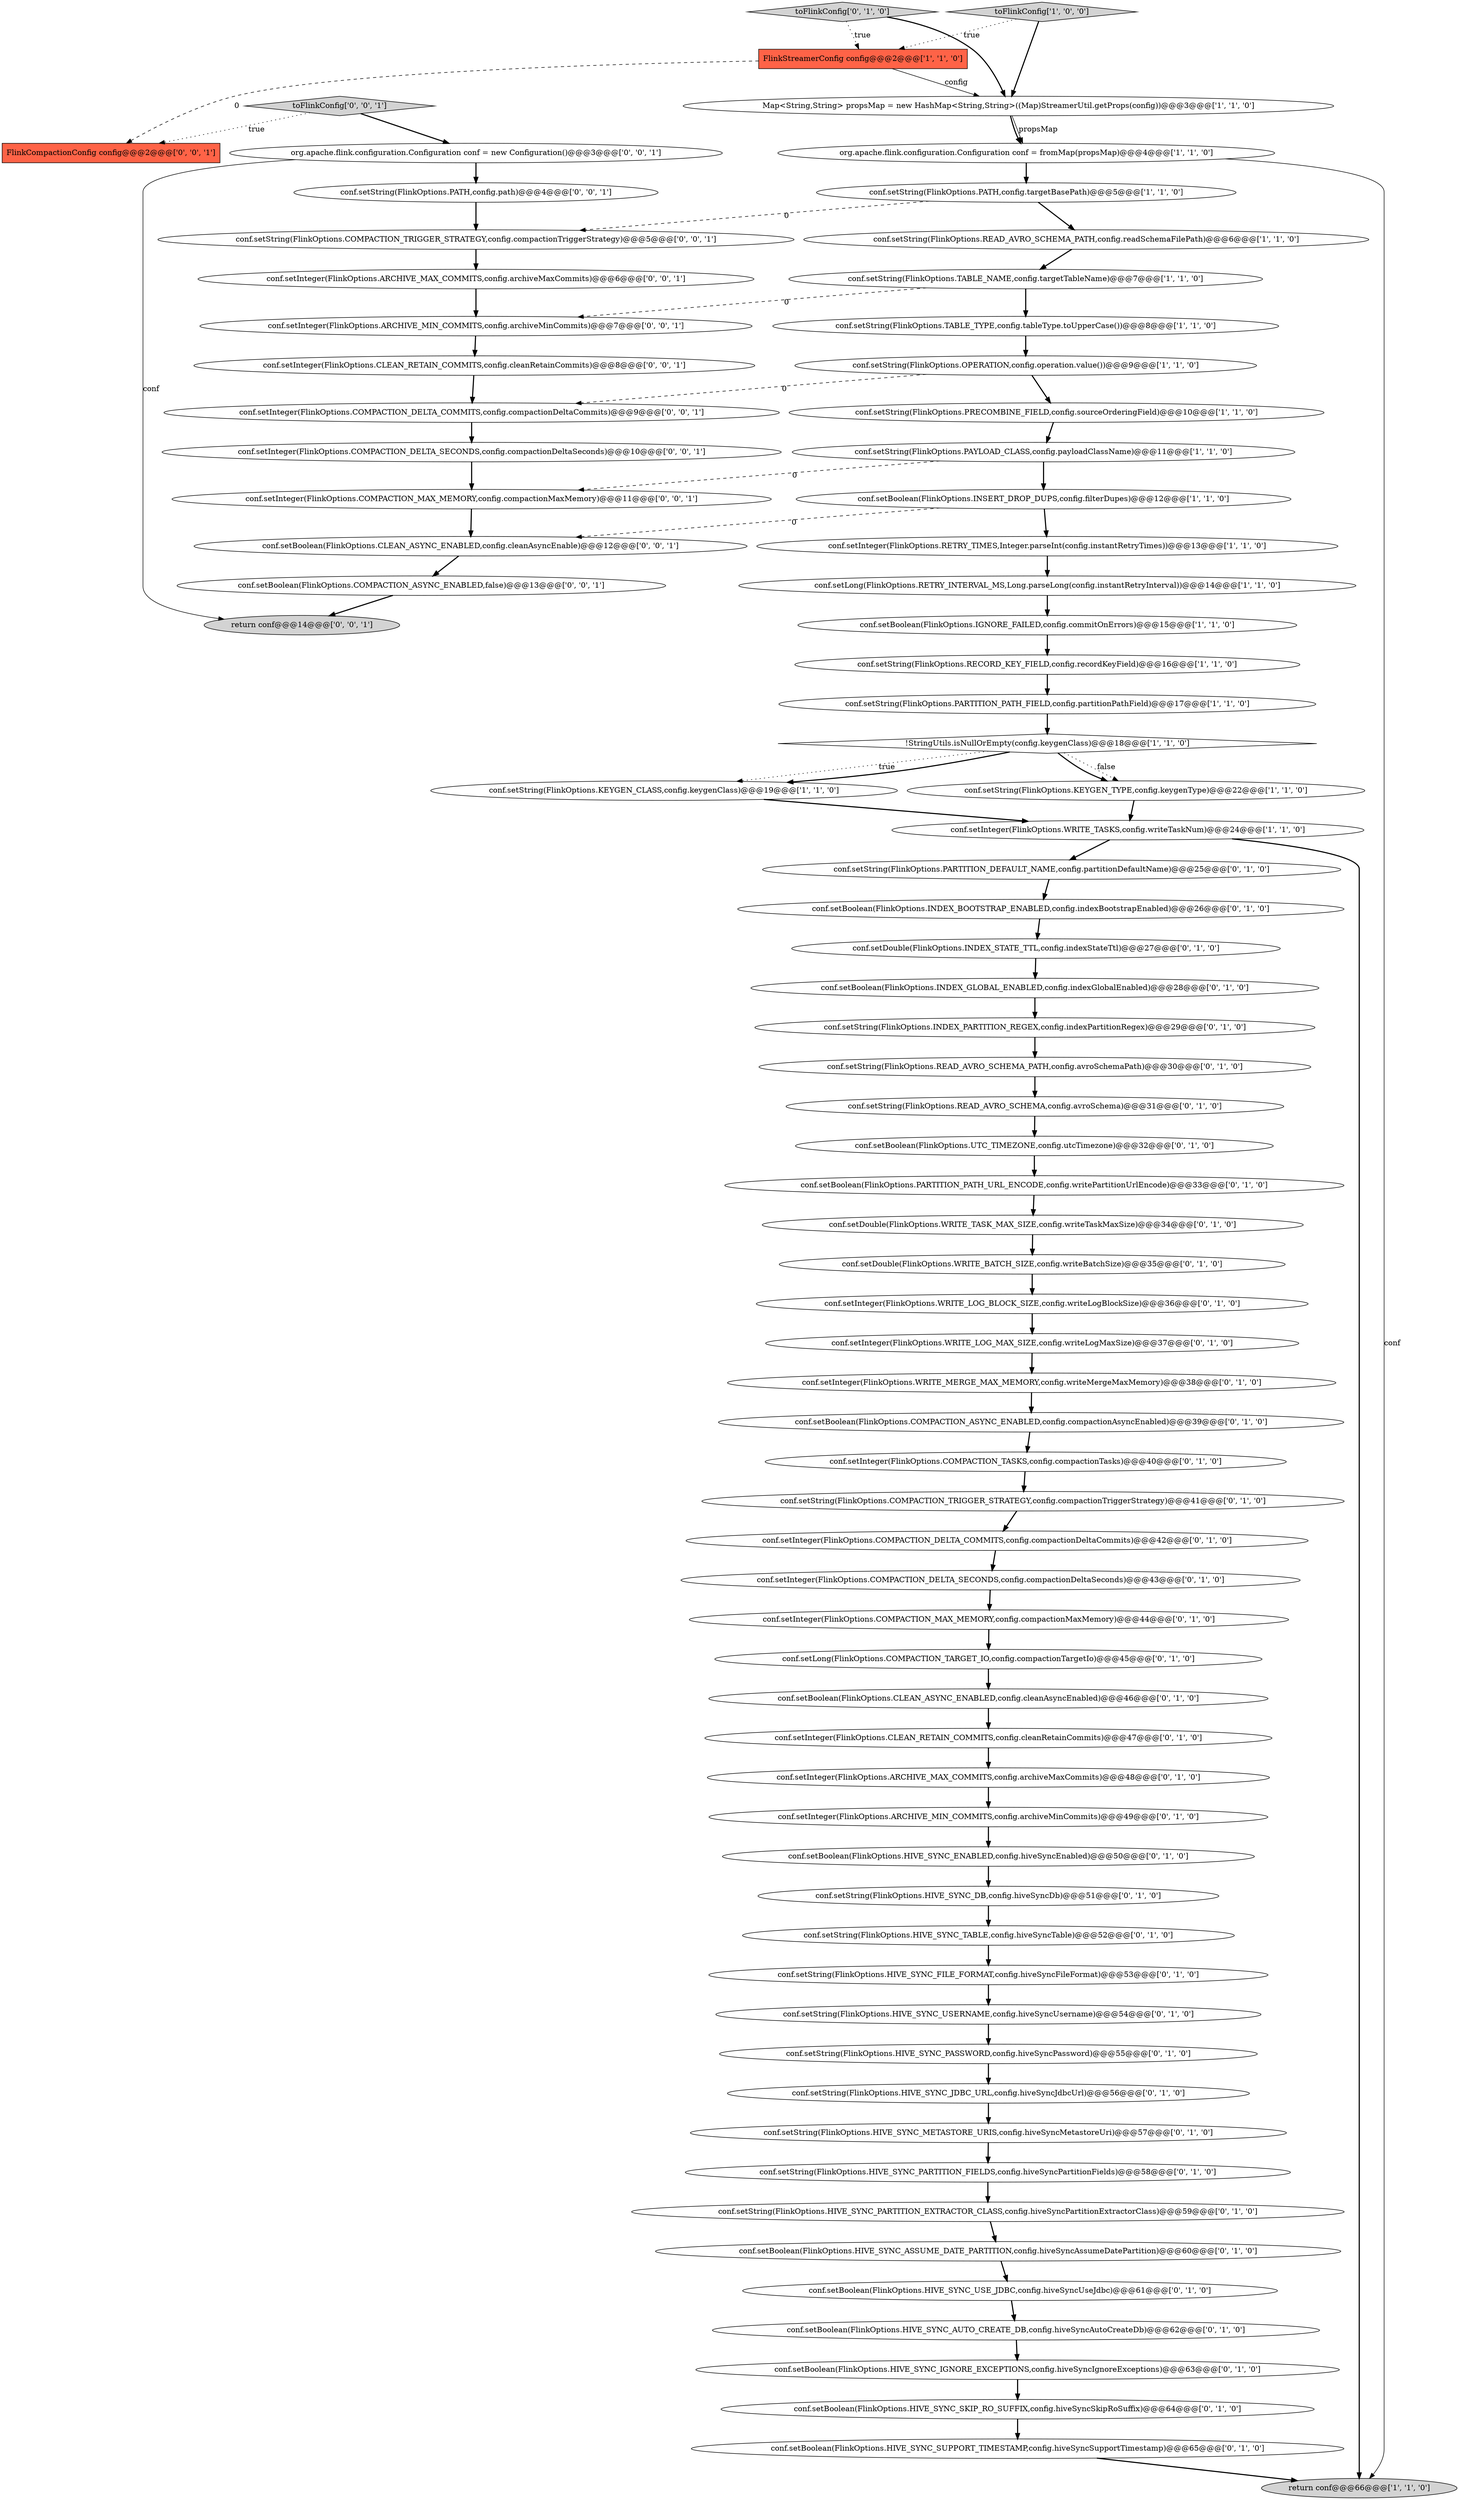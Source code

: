 digraph {
24 [style = filled, label = "conf.setInteger(FlinkOptions.ARCHIVE_MIN_COMMITS,config.archiveMinCommits)@@@49@@@['0', '1', '0']", fillcolor = white, shape = ellipse image = "AAA1AAABBB2BBB"];
54 [style = filled, label = "conf.setString(FlinkOptions.READ_AVRO_SCHEMA_PATH,config.avroSchemaPath)@@@30@@@['0', '1', '0']", fillcolor = white, shape = ellipse image = "AAA1AAABBB2BBB"];
26 [style = filled, label = "conf.setInteger(FlinkOptions.COMPACTION_MAX_MEMORY,config.compactionMaxMemory)@@@44@@@['0', '1', '0']", fillcolor = white, shape = ellipse image = "AAA1AAABBB2BBB"];
23 [style = filled, label = "conf.setBoolean(FlinkOptions.HIVE_SYNC_AUTO_CREATE_DB,config.hiveSyncAutoCreateDb)@@@62@@@['0', '1', '0']", fillcolor = white, shape = ellipse image = "AAA1AAABBB2BBB"];
6 [style = filled, label = "conf.setString(FlinkOptions.KEYGEN_CLASS,config.keygenClass)@@@19@@@['1', '1', '0']", fillcolor = white, shape = ellipse image = "AAA0AAABBB1BBB"];
42 [style = filled, label = "conf.setBoolean(FlinkOptions.HIVE_SYNC_ASSUME_DATE_PARTITION,config.hiveSyncAssumeDatePartition)@@@60@@@['0', '1', '0']", fillcolor = white, shape = ellipse image = "AAA1AAABBB2BBB"];
43 [style = filled, label = "conf.setString(FlinkOptions.COMPACTION_TRIGGER_STRATEGY,config.compactionTriggerStrategy)@@@41@@@['0', '1', '0']", fillcolor = white, shape = ellipse image = "AAA1AAABBB2BBB"];
46 [style = filled, label = "conf.setBoolean(FlinkOptions.HIVE_SYNC_USE_JDBC,config.hiveSyncUseJdbc)@@@61@@@['0', '1', '0']", fillcolor = white, shape = ellipse image = "AAA1AAABBB2BBB"];
71 [style = filled, label = "FlinkCompactionConfig config@@@2@@@['0', '0', '1']", fillcolor = tomato, shape = box image = "AAA0AAABBB3BBB"];
55 [style = filled, label = "conf.setInteger(FlinkOptions.COMPACTION_DELTA_COMMITS,config.compactionDeltaCommits)@@@42@@@['0', '1', '0']", fillcolor = white, shape = ellipse image = "AAA1AAABBB2BBB"];
0 [style = filled, label = "conf.setString(FlinkOptions.READ_AVRO_SCHEMA_PATH,config.readSchemaFilePath)@@@6@@@['1', '1', '0']", fillcolor = white, shape = ellipse image = "AAA0AAABBB1BBB"];
9 [style = filled, label = "!StringUtils.isNullOrEmpty(config.keygenClass)@@@18@@@['1', '1', '0']", fillcolor = white, shape = diamond image = "AAA0AAABBB1BBB"];
10 [style = filled, label = "return conf@@@66@@@['1', '1', '0']", fillcolor = lightgray, shape = ellipse image = "AAA0AAABBB1BBB"];
27 [style = filled, label = "conf.setInteger(FlinkOptions.CLEAN_RETAIN_COMMITS,config.cleanRetainCommits)@@@47@@@['0', '1', '0']", fillcolor = white, shape = ellipse image = "AAA1AAABBB2BBB"];
50 [style = filled, label = "conf.setDouble(FlinkOptions.WRITE_BATCH_SIZE,config.writeBatchSize)@@@35@@@['0', '1', '0']", fillcolor = white, shape = ellipse image = "AAA1AAABBB2BBB"];
51 [style = filled, label = "conf.setString(FlinkOptions.HIVE_SYNC_FILE_FORMAT,config.hiveSyncFileFormat)@@@53@@@['0', '1', '0']", fillcolor = white, shape = ellipse image = "AAA1AAABBB2BBB"];
32 [style = filled, label = "conf.setBoolean(FlinkOptions.COMPACTION_ASYNC_ENABLED,config.compactionAsyncEnabled)@@@39@@@['0', '1', '0']", fillcolor = white, shape = ellipse image = "AAA1AAABBB2BBB"];
41 [style = filled, label = "conf.setString(FlinkOptions.HIVE_SYNC_TABLE,config.hiveSyncTable)@@@52@@@['0', '1', '0']", fillcolor = white, shape = ellipse image = "AAA1AAABBB2BBB"];
44 [style = filled, label = "conf.setString(FlinkOptions.INDEX_PARTITION_REGEX,config.indexPartitionRegex)@@@29@@@['0', '1', '0']", fillcolor = white, shape = ellipse image = "AAA1AAABBB2BBB"];
64 [style = filled, label = "conf.setInteger(FlinkOptions.COMPACTION_DELTA_SECONDS,config.compactionDeltaSeconds)@@@10@@@['0', '0', '1']", fillcolor = white, shape = ellipse image = "AAA0AAABBB3BBB"];
61 [style = filled, label = "conf.setString(FlinkOptions.HIVE_SYNC_JDBC_URL,config.hiveSyncJdbcUrl)@@@56@@@['0', '1', '0']", fillcolor = white, shape = ellipse image = "AAA1AAABBB2BBB"];
22 [style = filled, label = "conf.setBoolean(FlinkOptions.HIVE_SYNC_SUPPORT_TIMESTAMP,config.hiveSyncSupportTimestamp)@@@65@@@['0', '1', '0']", fillcolor = white, shape = ellipse image = "AAA1AAABBB2BBB"];
19 [style = filled, label = "Map<String,String> propsMap = new HashMap<String,String>((Map)StreamerUtil.getProps(config))@@@3@@@['1', '1', '0']", fillcolor = white, shape = ellipse image = "AAA0AAABBB1BBB"];
47 [style = filled, label = "conf.setBoolean(FlinkOptions.HIVE_SYNC_IGNORE_EXCEPTIONS,config.hiveSyncIgnoreExceptions)@@@63@@@['0', '1', '0']", fillcolor = white, shape = ellipse image = "AAA1AAABBB2BBB"];
11 [style = filled, label = "conf.setString(FlinkOptions.TABLE_TYPE,config.tableType.toUpperCase())@@@8@@@['1', '1', '0']", fillcolor = white, shape = ellipse image = "AAA0AAABBB1BBB"];
18 [style = filled, label = "conf.setString(FlinkOptions.PARTITION_PATH_FIELD,config.partitionPathField)@@@17@@@['1', '1', '0']", fillcolor = white, shape = ellipse image = "AAA0AAABBB1BBB"];
7 [style = filled, label = "conf.setString(FlinkOptions.PRECOMBINE_FIELD,config.sourceOrderingField)@@@10@@@['1', '1', '0']", fillcolor = white, shape = ellipse image = "AAA0AAABBB1BBB"];
34 [style = filled, label = "conf.setInteger(FlinkOptions.WRITE_LOG_BLOCK_SIZE,config.writeLogBlockSize)@@@36@@@['0', '1', '0']", fillcolor = white, shape = ellipse image = "AAA1AAABBB2BBB"];
15 [style = filled, label = "toFlinkConfig['1', '0', '0']", fillcolor = lightgray, shape = diamond image = "AAA0AAABBB1BBB"];
77 [style = filled, label = "conf.setInteger(FlinkOptions.ARCHIVE_MIN_COMMITS,config.archiveMinCommits)@@@7@@@['0', '0', '1']", fillcolor = white, shape = ellipse image = "AAA0AAABBB3BBB"];
69 [style = filled, label = "toFlinkConfig['0', '0', '1']", fillcolor = lightgray, shape = diamond image = "AAA0AAABBB3BBB"];
20 [style = filled, label = "conf.setString(FlinkOptions.RECORD_KEY_FIELD,config.recordKeyField)@@@16@@@['1', '1', '0']", fillcolor = white, shape = ellipse image = "AAA0AAABBB1BBB"];
73 [style = filled, label = "org.apache.flink.configuration.Configuration conf = new Configuration()@@@3@@@['0', '0', '1']", fillcolor = white, shape = ellipse image = "AAA0AAABBB3BBB"];
17 [style = filled, label = "conf.setString(FlinkOptions.TABLE_NAME,config.targetTableName)@@@7@@@['1', '1', '0']", fillcolor = white, shape = ellipse image = "AAA0AAABBB1BBB"];
16 [style = filled, label = "conf.setString(FlinkOptions.PAYLOAD_CLASS,config.payloadClassName)@@@11@@@['1', '1', '0']", fillcolor = white, shape = ellipse image = "AAA0AAABBB1BBB"];
52 [style = filled, label = "conf.setDouble(FlinkOptions.INDEX_STATE_TTL,config.indexStateTtl)@@@27@@@['0', '1', '0']", fillcolor = white, shape = ellipse image = "AAA1AAABBB2BBB"];
2 [style = filled, label = "conf.setString(FlinkOptions.OPERATION,config.operation.value())@@@9@@@['1', '1', '0']", fillcolor = white, shape = ellipse image = "AAA0AAABBB1BBB"];
5 [style = filled, label = "conf.setLong(FlinkOptions.RETRY_INTERVAL_MS,Long.parseLong(config.instantRetryInterval))@@@14@@@['1', '1', '0']", fillcolor = white, shape = ellipse image = "AAA0AAABBB1BBB"];
36 [style = filled, label = "conf.setBoolean(FlinkOptions.HIVE_SYNC_SKIP_RO_SUFFIX,config.hiveSyncSkipRoSuffix)@@@64@@@['0', '1', '0']", fillcolor = white, shape = ellipse image = "AAA1AAABBB2BBB"];
57 [style = filled, label = "conf.setString(FlinkOptions.READ_AVRO_SCHEMA,config.avroSchema)@@@31@@@['0', '1', '0']", fillcolor = white, shape = ellipse image = "AAA1AAABBB2BBB"];
76 [style = filled, label = "conf.setString(FlinkOptions.PATH,config.path)@@@4@@@['0', '0', '1']", fillcolor = white, shape = ellipse image = "AAA0AAABBB3BBB"];
38 [style = filled, label = "conf.setString(FlinkOptions.HIVE_SYNC_PARTITION_EXTRACTOR_CLASS,config.hiveSyncPartitionExtractorClass)@@@59@@@['0', '1', '0']", fillcolor = white, shape = ellipse image = "AAA1AAABBB2BBB"];
59 [style = filled, label = "conf.setInteger(FlinkOptions.COMPACTION_TASKS,config.compactionTasks)@@@40@@@['0', '1', '0']", fillcolor = white, shape = ellipse image = "AAA1AAABBB2BBB"];
33 [style = filled, label = "conf.setString(FlinkOptions.HIVE_SYNC_USERNAME,config.hiveSyncUsername)@@@54@@@['0', '1', '0']", fillcolor = white, shape = ellipse image = "AAA1AAABBB2BBB"];
66 [style = filled, label = "conf.setString(FlinkOptions.COMPACTION_TRIGGER_STRATEGY,config.compactionTriggerStrategy)@@@5@@@['0', '0', '1']", fillcolor = white, shape = ellipse image = "AAA0AAABBB3BBB"];
60 [style = filled, label = "conf.setInteger(FlinkOptions.WRITE_MERGE_MAX_MEMORY,config.writeMergeMaxMemory)@@@38@@@['0', '1', '0']", fillcolor = white, shape = ellipse image = "AAA1AAABBB2BBB"];
25 [style = filled, label = "conf.setInteger(FlinkOptions.WRITE_LOG_MAX_SIZE,config.writeLogMaxSize)@@@37@@@['0', '1', '0']", fillcolor = white, shape = ellipse image = "AAA1AAABBB2BBB"];
13 [style = filled, label = "org.apache.flink.configuration.Configuration conf = fromMap(propsMap)@@@4@@@['1', '1', '0']", fillcolor = white, shape = ellipse image = "AAA0AAABBB1BBB"];
45 [style = filled, label = "conf.setBoolean(FlinkOptions.UTC_TIMEZONE,config.utcTimezone)@@@32@@@['0', '1', '0']", fillcolor = white, shape = ellipse image = "AAA1AAABBB2BBB"];
48 [style = filled, label = "conf.setString(FlinkOptions.HIVE_SYNC_PASSWORD,config.hiveSyncPassword)@@@55@@@['0', '1', '0']", fillcolor = white, shape = ellipse image = "AAA1AAABBB2BBB"];
21 [style = filled, label = "conf.setInteger(FlinkOptions.WRITE_TASKS,config.writeTaskNum)@@@24@@@['1', '1', '0']", fillcolor = white, shape = ellipse image = "AAA0AAABBB1BBB"];
40 [style = filled, label = "conf.setString(FlinkOptions.PARTITION_DEFAULT_NAME,config.partitionDefaultName)@@@25@@@['0', '1', '0']", fillcolor = white, shape = ellipse image = "AAA1AAABBB2BBB"];
28 [style = filled, label = "conf.setDouble(FlinkOptions.WRITE_TASK_MAX_SIZE,config.writeTaskMaxSize)@@@34@@@['0', '1', '0']", fillcolor = white, shape = ellipse image = "AAA1AAABBB2BBB"];
29 [style = filled, label = "conf.setString(FlinkOptions.HIVE_SYNC_DB,config.hiveSyncDb)@@@51@@@['0', '1', '0']", fillcolor = white, shape = ellipse image = "AAA1AAABBB2BBB"];
31 [style = filled, label = "conf.setBoolean(FlinkOptions.PARTITION_PATH_URL_ENCODE,config.writePartitionUrlEncode)@@@33@@@['0', '1', '0']", fillcolor = white, shape = ellipse image = "AAA1AAABBB2BBB"];
56 [style = filled, label = "conf.setInteger(FlinkOptions.ARCHIVE_MAX_COMMITS,config.archiveMaxCommits)@@@48@@@['0', '1', '0']", fillcolor = white, shape = ellipse image = "AAA1AAABBB2BBB"];
30 [style = filled, label = "conf.setBoolean(FlinkOptions.INDEX_BOOTSTRAP_ENABLED,config.indexBootstrapEnabled)@@@26@@@['0', '1', '0']", fillcolor = white, shape = ellipse image = "AAA1AAABBB2BBB"];
3 [style = filled, label = "conf.setString(FlinkOptions.KEYGEN_TYPE,config.keygenType)@@@22@@@['1', '1', '0']", fillcolor = white, shape = ellipse image = "AAA0AAABBB1BBB"];
65 [style = filled, label = "conf.setBoolean(FlinkOptions.COMPACTION_ASYNC_ENABLED,false)@@@13@@@['0', '0', '1']", fillcolor = white, shape = ellipse image = "AAA0AAABBB3BBB"];
74 [style = filled, label = "conf.setBoolean(FlinkOptions.CLEAN_ASYNC_ENABLED,config.cleanAsyncEnable)@@@12@@@['0', '0', '1']", fillcolor = white, shape = ellipse image = "AAA0AAABBB3BBB"];
49 [style = filled, label = "toFlinkConfig['0', '1', '0']", fillcolor = lightgray, shape = diamond image = "AAA0AAABBB2BBB"];
72 [style = filled, label = "conf.setInteger(FlinkOptions.ARCHIVE_MAX_COMMITS,config.archiveMaxCommits)@@@6@@@['0', '0', '1']", fillcolor = white, shape = ellipse image = "AAA0AAABBB3BBB"];
68 [style = filled, label = "conf.setInteger(FlinkOptions.COMPACTION_MAX_MEMORY,config.compactionMaxMemory)@@@11@@@['0', '0', '1']", fillcolor = white, shape = ellipse image = "AAA0AAABBB3BBB"];
75 [style = filled, label = "return conf@@@14@@@['0', '0', '1']", fillcolor = lightgray, shape = ellipse image = "AAA0AAABBB3BBB"];
12 [style = filled, label = "FlinkStreamerConfig config@@@2@@@['1', '1', '0']", fillcolor = tomato, shape = box image = "AAA0AAABBB1BBB"];
1 [style = filled, label = "conf.setInteger(FlinkOptions.RETRY_TIMES,Integer.parseInt(config.instantRetryTimes))@@@13@@@['1', '1', '0']", fillcolor = white, shape = ellipse image = "AAA0AAABBB1BBB"];
67 [style = filled, label = "conf.setInteger(FlinkOptions.CLEAN_RETAIN_COMMITS,config.cleanRetainCommits)@@@8@@@['0', '0', '1']", fillcolor = white, shape = ellipse image = "AAA0AAABBB3BBB"];
62 [style = filled, label = "conf.setLong(FlinkOptions.COMPACTION_TARGET_IO,config.compactionTargetIo)@@@45@@@['0', '1', '0']", fillcolor = white, shape = ellipse image = "AAA1AAABBB2BBB"];
35 [style = filled, label = "conf.setString(FlinkOptions.HIVE_SYNC_PARTITION_FIELDS,config.hiveSyncPartitionFields)@@@58@@@['0', '1', '0']", fillcolor = white, shape = ellipse image = "AAA1AAABBB2BBB"];
58 [style = filled, label = "conf.setBoolean(FlinkOptions.INDEX_GLOBAL_ENABLED,config.indexGlobalEnabled)@@@28@@@['0', '1', '0']", fillcolor = white, shape = ellipse image = "AAA1AAABBB2BBB"];
70 [style = filled, label = "conf.setInteger(FlinkOptions.COMPACTION_DELTA_COMMITS,config.compactionDeltaCommits)@@@9@@@['0', '0', '1']", fillcolor = white, shape = ellipse image = "AAA0AAABBB3BBB"];
63 [style = filled, label = "conf.setString(FlinkOptions.HIVE_SYNC_METASTORE_URIS,config.hiveSyncMetastoreUri)@@@57@@@['0', '1', '0']", fillcolor = white, shape = ellipse image = "AAA1AAABBB2BBB"];
8 [style = filled, label = "conf.setBoolean(FlinkOptions.IGNORE_FAILED,config.commitOnErrors)@@@15@@@['1', '1', '0']", fillcolor = white, shape = ellipse image = "AAA0AAABBB1BBB"];
53 [style = filled, label = "conf.setBoolean(FlinkOptions.CLEAN_ASYNC_ENABLED,config.cleanAsyncEnabled)@@@46@@@['0', '1', '0']", fillcolor = white, shape = ellipse image = "AAA1AAABBB2BBB"];
37 [style = filled, label = "conf.setBoolean(FlinkOptions.HIVE_SYNC_ENABLED,config.hiveSyncEnabled)@@@50@@@['0', '1', '0']", fillcolor = white, shape = ellipse image = "AAA1AAABBB2BBB"];
4 [style = filled, label = "conf.setString(FlinkOptions.PATH,config.targetBasePath)@@@5@@@['1', '1', '0']", fillcolor = white, shape = ellipse image = "AAA0AAABBB1BBB"];
39 [style = filled, label = "conf.setInteger(FlinkOptions.COMPACTION_DELTA_SECONDS,config.compactionDeltaSeconds)@@@43@@@['0', '1', '0']", fillcolor = white, shape = ellipse image = "AAA1AAABBB2BBB"];
14 [style = filled, label = "conf.setBoolean(FlinkOptions.INSERT_DROP_DUPS,config.filterDupes)@@@12@@@['1', '1', '0']", fillcolor = white, shape = ellipse image = "AAA0AAABBB1BBB"];
4->66 [style = dashed, label="0"];
14->74 [style = dashed, label="0"];
25->60 [style = bold, label=""];
33->48 [style = bold, label=""];
62->53 [style = bold, label=""];
49->12 [style = dotted, label="true"];
13->10 [style = solid, label="conf"];
63->35 [style = bold, label=""];
9->6 [style = dotted, label="true"];
6->21 [style = bold, label=""];
30->52 [style = bold, label=""];
41->51 [style = bold, label=""];
73->75 [style = solid, label="conf"];
38->42 [style = bold, label=""];
55->39 [style = bold, label=""];
23->47 [style = bold, label=""];
34->25 [style = bold, label=""];
12->71 [style = dashed, label="0"];
8->20 [style = bold, label=""];
1->5 [style = bold, label=""];
32->59 [style = bold, label=""];
40->30 [style = bold, label=""];
24->37 [style = bold, label=""];
53->27 [style = bold, label=""];
66->72 [style = bold, label=""];
73->76 [style = bold, label=""];
52->58 [style = bold, label=""];
20->18 [style = bold, label=""];
51->33 [style = bold, label=""];
64->68 [style = bold, label=""];
7->16 [style = bold, label=""];
70->64 [style = bold, label=""];
47->36 [style = bold, label=""];
2->70 [style = dashed, label="0"];
15->19 [style = bold, label=""];
26->62 [style = bold, label=""];
59->43 [style = bold, label=""];
45->31 [style = bold, label=""];
54->57 [style = bold, label=""];
77->67 [style = bold, label=""];
65->75 [style = bold, label=""];
0->17 [style = bold, label=""];
17->11 [style = bold, label=""];
31->28 [style = bold, label=""];
72->77 [style = bold, label=""];
22->10 [style = bold, label=""];
68->74 [style = bold, label=""];
76->66 [style = bold, label=""];
21->40 [style = bold, label=""];
5->8 [style = bold, label=""];
13->4 [style = bold, label=""];
2->7 [style = bold, label=""];
58->44 [style = bold, label=""];
17->77 [style = dashed, label="0"];
3->21 [style = bold, label=""];
46->23 [style = bold, label=""];
29->41 [style = bold, label=""];
69->73 [style = bold, label=""];
11->2 [style = bold, label=""];
21->10 [style = bold, label=""];
19->13 [style = bold, label=""];
9->6 [style = bold, label=""];
60->32 [style = bold, label=""];
37->29 [style = bold, label=""];
18->9 [style = bold, label=""];
49->19 [style = bold, label=""];
69->71 [style = dotted, label="true"];
56->24 [style = bold, label=""];
9->3 [style = dotted, label="false"];
28->50 [style = bold, label=""];
39->26 [style = bold, label=""];
67->70 [style = bold, label=""];
61->63 [style = bold, label=""];
12->19 [style = solid, label="config"];
9->3 [style = bold, label=""];
43->55 [style = bold, label=""];
27->56 [style = bold, label=""];
36->22 [style = bold, label=""];
16->68 [style = dashed, label="0"];
74->65 [style = bold, label=""];
19->13 [style = solid, label="propsMap"];
14->1 [style = bold, label=""];
57->45 [style = bold, label=""];
48->61 [style = bold, label=""];
16->14 [style = bold, label=""];
35->38 [style = bold, label=""];
42->46 [style = bold, label=""];
50->34 [style = bold, label=""];
44->54 [style = bold, label=""];
4->0 [style = bold, label=""];
15->12 [style = dotted, label="true"];
}
